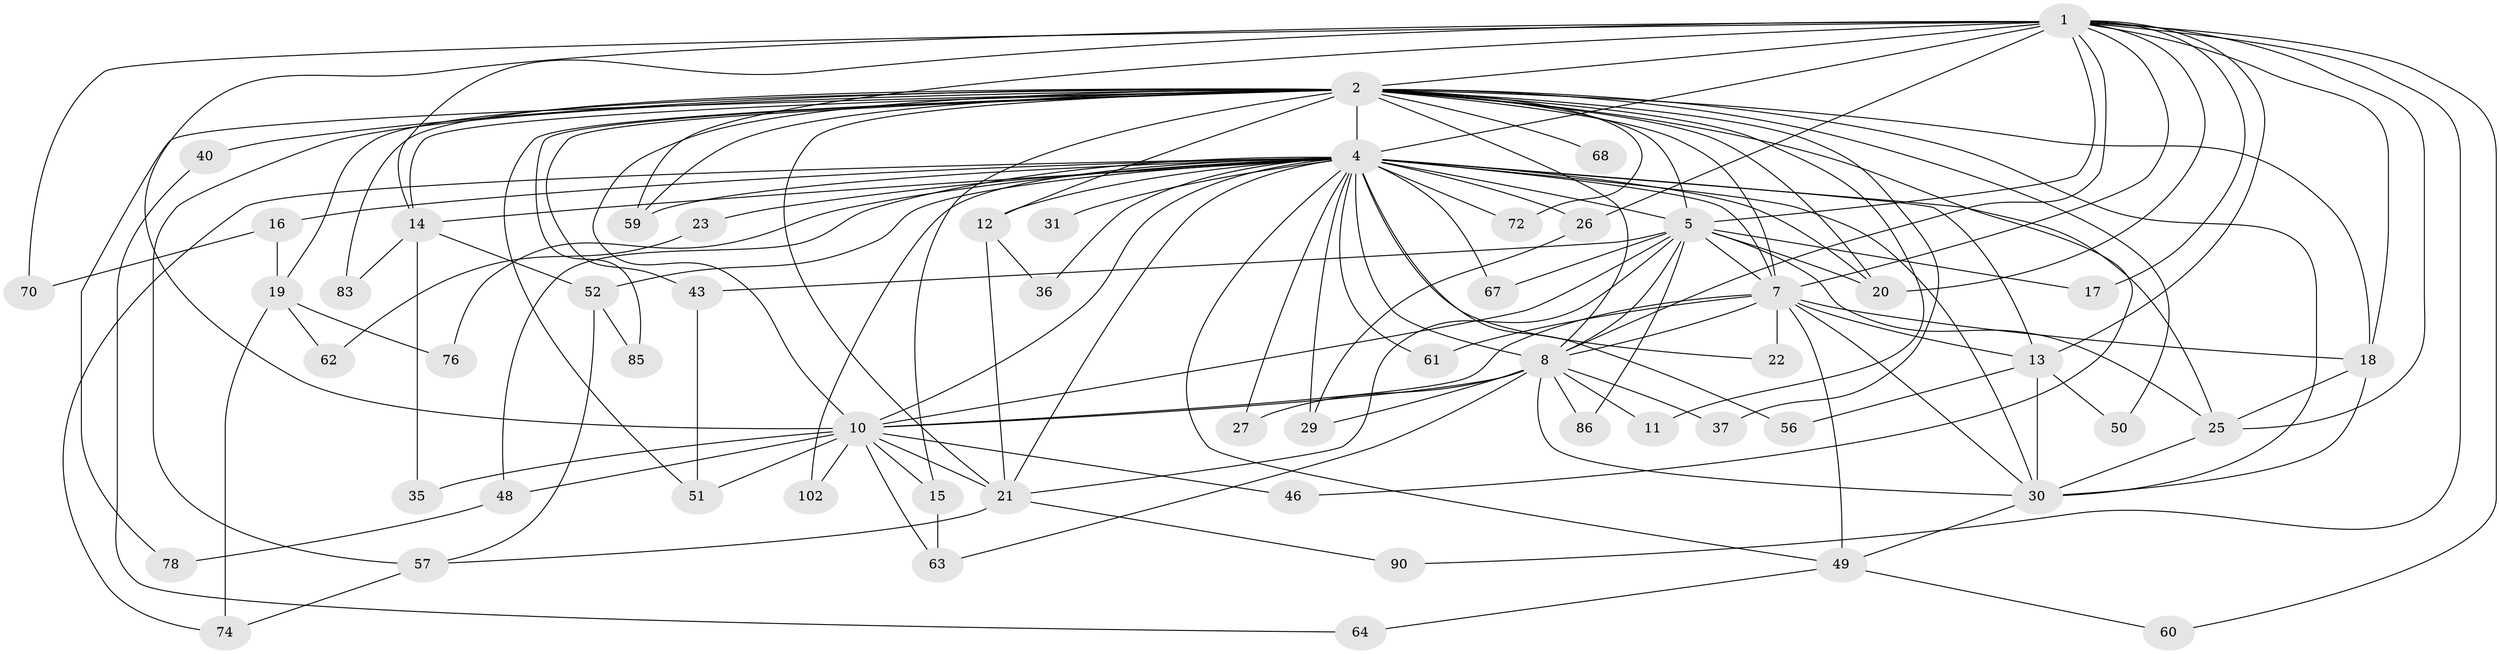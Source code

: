 // original degree distribution, {21: 0.017543859649122806, 22: 0.008771929824561403, 24: 0.008771929824561403, 18: 0.017543859649122806, 30: 0.008771929824561403, 16: 0.008771929824561403, 19: 0.008771929824561403, 27: 0.008771929824561403, 2: 0.5526315789473685, 5: 0.043859649122807015, 6: 0.02631578947368421, 4: 0.07894736842105263, 3: 0.18421052631578946, 7: 0.017543859649122806, 8: 0.008771929824561403}
// Generated by graph-tools (version 1.1) at 2025/17/03/04/25 18:17:32]
// undirected, 57 vertices, 138 edges
graph export_dot {
graph [start="1"]
  node [color=gray90,style=filled];
  1;
  2 [super="+87+41+95+9+81+32+42+33+3"];
  4 [super="+110+111+6+24+38"];
  5 [super="+39"];
  7;
  8 [super="+71"];
  10;
  11;
  12;
  13;
  14;
  15;
  16;
  17;
  18 [super="+94"];
  19;
  20 [super="+28+55"];
  21;
  22;
  23;
  25 [super="+44+45"];
  26;
  27;
  29 [super="+80"];
  30 [super="+112+82+53"];
  31;
  35;
  36;
  37;
  40;
  43;
  46;
  48;
  49 [super="+54+58"];
  50;
  51;
  52 [super="+107"];
  56;
  57;
  59 [super="+75"];
  60;
  61;
  62;
  63 [super="+69"];
  64;
  67;
  68;
  70;
  72 [super="+105"];
  74 [super="+79"];
  76;
  78;
  83;
  85;
  86;
  90;
  102;
  1 -- 2 [weight=3];
  1 -- 4 [weight=3];
  1 -- 5;
  1 -- 7;
  1 -- 8;
  1 -- 10;
  1 -- 13;
  1 -- 14;
  1 -- 17;
  1 -- 18;
  1 -- 25;
  1 -- 26;
  1 -- 59;
  1 -- 60;
  1 -- 70;
  1 -- 90;
  1 -- 20;
  2 -- 4 [weight=9];
  2 -- 5 [weight=4];
  2 -- 7 [weight=4];
  2 -- 8 [weight=4];
  2 -- 10 [weight=6];
  2 -- 11;
  2 -- 37;
  2 -- 40 [weight=2];
  2 -- 46;
  2 -- 85;
  2 -- 51;
  2 -- 68;
  2 -- 72 [weight=3];
  2 -- 15 [weight=2];
  2 -- 18 [weight=3];
  2 -- 20;
  2 -- 21;
  2 -- 30 [weight=2];
  2 -- 50;
  2 -- 57;
  2 -- 83;
  2 -- 43;
  2 -- 12;
  2 -- 78;
  2 -- 14;
  2 -- 19;
  2 -- 59 [weight=2];
  4 -- 5 [weight=3];
  4 -- 7 [weight=2];
  4 -- 8 [weight=4];
  4 -- 10 [weight=3];
  4 -- 16 [weight=2];
  4 -- 20;
  4 -- 23 [weight=2];
  4 -- 12 [weight=2];
  4 -- 67;
  4 -- 76;
  4 -- 14;
  4 -- 22;
  4 -- 26;
  4 -- 27;
  4 -- 29 [weight=3];
  4 -- 31;
  4 -- 36;
  4 -- 102;
  4 -- 48;
  4 -- 49;
  4 -- 52;
  4 -- 56;
  4 -- 13;
  4 -- 21;
  4 -- 61;
  4 -- 59;
  4 -- 72;
  4 -- 30;
  4 -- 74;
  4 -- 25 [weight=2];
  5 -- 7;
  5 -- 8;
  5 -- 10;
  5 -- 17;
  5 -- 20;
  5 -- 25 [weight=2];
  5 -- 43;
  5 -- 67;
  5 -- 86;
  5 -- 21;
  7 -- 8;
  7 -- 10;
  7 -- 13;
  7 -- 22;
  7 -- 49;
  7 -- 61;
  7 -- 30;
  7 -- 18;
  8 -- 10;
  8 -- 11;
  8 -- 27;
  8 -- 29;
  8 -- 30;
  8 -- 37;
  8 -- 63;
  8 -- 86;
  10 -- 15;
  10 -- 21;
  10 -- 35;
  10 -- 46;
  10 -- 48;
  10 -- 51;
  10 -- 102;
  10 -- 63;
  12 -- 21;
  12 -- 36;
  13 -- 50;
  13 -- 56;
  13 -- 30;
  14 -- 35;
  14 -- 52;
  14 -- 83;
  15 -- 63;
  16 -- 19;
  16 -- 70;
  18 -- 25;
  18 -- 30;
  19 -- 62;
  19 -- 74;
  19 -- 76;
  21 -- 57;
  21 -- 90;
  23 -- 62;
  25 -- 30;
  26 -- 29;
  30 -- 49;
  40 -- 64;
  43 -- 51;
  48 -- 78;
  49 -- 60;
  49 -- 64;
  52 -- 85;
  52 -- 57;
  57 -- 74;
}
